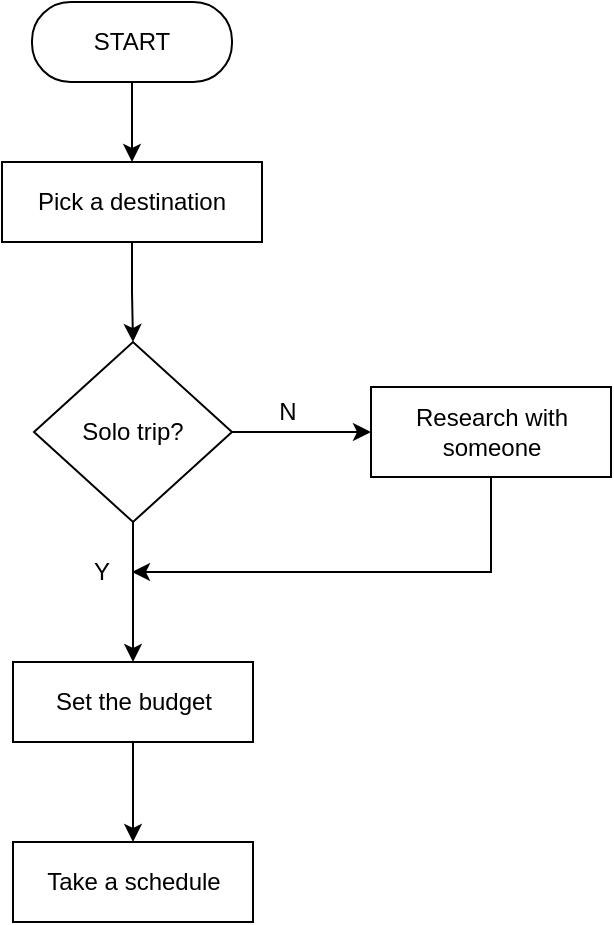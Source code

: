 <mxfile version="16.6.5" type="github">
  <diagram id="NXMb4UbkqZvhrgSBocj7" name="Page-1">
    <mxGraphModel dx="1068" dy="452" grid="1" gridSize="10" guides="1" tooltips="1" connect="1" arrows="1" fold="1" page="1" pageScale="1" pageWidth="850" pageHeight="1100" math="0" shadow="0">
      <root>
        <mxCell id="0" />
        <mxCell id="1" parent="0" />
        <mxCell id="6wEugHSOvST1pV5y9l6q-3" value="" style="edgeStyle=orthogonalEdgeStyle;rounded=0;orthogonalLoop=1;jettySize=auto;html=1;" parent="1" source="6wEugHSOvST1pV5y9l6q-1" target="6wEugHSOvST1pV5y9l6q-2" edge="1">
          <mxGeometry relative="1" as="geometry" />
        </mxCell>
        <mxCell id="6wEugHSOvST1pV5y9l6q-1" value="START" style="rounded=1;whiteSpace=wrap;html=1;arcSize=48;" parent="1" vertex="1">
          <mxGeometry x="80" y="70" width="100" height="40" as="geometry" />
        </mxCell>
        <mxCell id="6wEugHSOvST1pV5y9l6q-5" value="" style="edgeStyle=orthogonalEdgeStyle;rounded=0;orthogonalLoop=1;jettySize=auto;html=1;" parent="1" source="6wEugHSOvST1pV5y9l6q-2" target="6wEugHSOvST1pV5y9l6q-4" edge="1">
          <mxGeometry relative="1" as="geometry" />
        </mxCell>
        <mxCell id="6wEugHSOvST1pV5y9l6q-2" value="Pick a destination" style="rounded=1;whiteSpace=wrap;html=1;arcSize=0;" parent="1" vertex="1">
          <mxGeometry x="65" y="150" width="130" height="40" as="geometry" />
        </mxCell>
        <mxCell id="6wEugHSOvST1pV5y9l6q-7" value="" style="edgeStyle=orthogonalEdgeStyle;rounded=0;orthogonalLoop=1;jettySize=auto;html=1;" parent="1" source="6wEugHSOvST1pV5y9l6q-4" target="6wEugHSOvST1pV5y9l6q-6" edge="1">
          <mxGeometry relative="1" as="geometry" />
        </mxCell>
        <mxCell id="i72QKfD3W4Oeev8yxdJz-2" value="" style="edgeStyle=orthogonalEdgeStyle;rounded=0;orthogonalLoop=1;jettySize=auto;html=1;" edge="1" parent="1" source="6wEugHSOvST1pV5y9l6q-4" target="i72QKfD3W4Oeev8yxdJz-1">
          <mxGeometry relative="1" as="geometry" />
        </mxCell>
        <mxCell id="6wEugHSOvST1pV5y9l6q-4" value="Solo trip?" style="rhombus;whiteSpace=wrap;html=1;rounded=1;arcSize=0;" parent="1" vertex="1">
          <mxGeometry x="81" y="240" width="99" height="90" as="geometry" />
        </mxCell>
        <mxCell id="i72QKfD3W4Oeev8yxdJz-6" style="edgeStyle=orthogonalEdgeStyle;rounded=0;orthogonalLoop=1;jettySize=auto;html=1;exitX=0.5;exitY=1;exitDx=0;exitDy=0;entryX=1;entryY=0.5;entryDx=0;entryDy=0;" edge="1" parent="1" source="6wEugHSOvST1pV5y9l6q-6" target="i72QKfD3W4Oeev8yxdJz-5">
          <mxGeometry relative="1" as="geometry" />
        </mxCell>
        <mxCell id="6wEugHSOvST1pV5y9l6q-6" value="Research with someone" style="whiteSpace=wrap;html=1;rounded=1;arcSize=0;" parent="1" vertex="1">
          <mxGeometry x="249.5" y="262.5" width="120" height="45" as="geometry" />
        </mxCell>
        <mxCell id="i72QKfD3W4Oeev8yxdJz-8" value="" style="edgeStyle=orthogonalEdgeStyle;rounded=0;orthogonalLoop=1;jettySize=auto;html=1;" edge="1" parent="1" source="i72QKfD3W4Oeev8yxdJz-1" target="i72QKfD3W4Oeev8yxdJz-7">
          <mxGeometry relative="1" as="geometry" />
        </mxCell>
        <mxCell id="i72QKfD3W4Oeev8yxdJz-1" value="Set the budget" style="whiteSpace=wrap;html=1;rounded=1;arcSize=0;" vertex="1" parent="1">
          <mxGeometry x="70.5" y="400" width="120" height="40" as="geometry" />
        </mxCell>
        <mxCell id="i72QKfD3W4Oeev8yxdJz-3" value="N" style="text;html=1;strokeColor=none;fillColor=none;align=center;verticalAlign=middle;whiteSpace=wrap;rounded=0;" vertex="1" parent="1">
          <mxGeometry x="193" y="260" width="30" height="30" as="geometry" />
        </mxCell>
        <mxCell id="i72QKfD3W4Oeev8yxdJz-5" value="Y" style="text;html=1;strokeColor=none;fillColor=none;align=center;verticalAlign=middle;whiteSpace=wrap;rounded=0;" vertex="1" parent="1">
          <mxGeometry x="100" y="340" width="30" height="30" as="geometry" />
        </mxCell>
        <mxCell id="i72QKfD3W4Oeev8yxdJz-7" value="Take a schedule" style="whiteSpace=wrap;html=1;rounded=1;arcSize=0;" vertex="1" parent="1">
          <mxGeometry x="70.5" y="490" width="120" height="40" as="geometry" />
        </mxCell>
      </root>
    </mxGraphModel>
  </diagram>
</mxfile>
